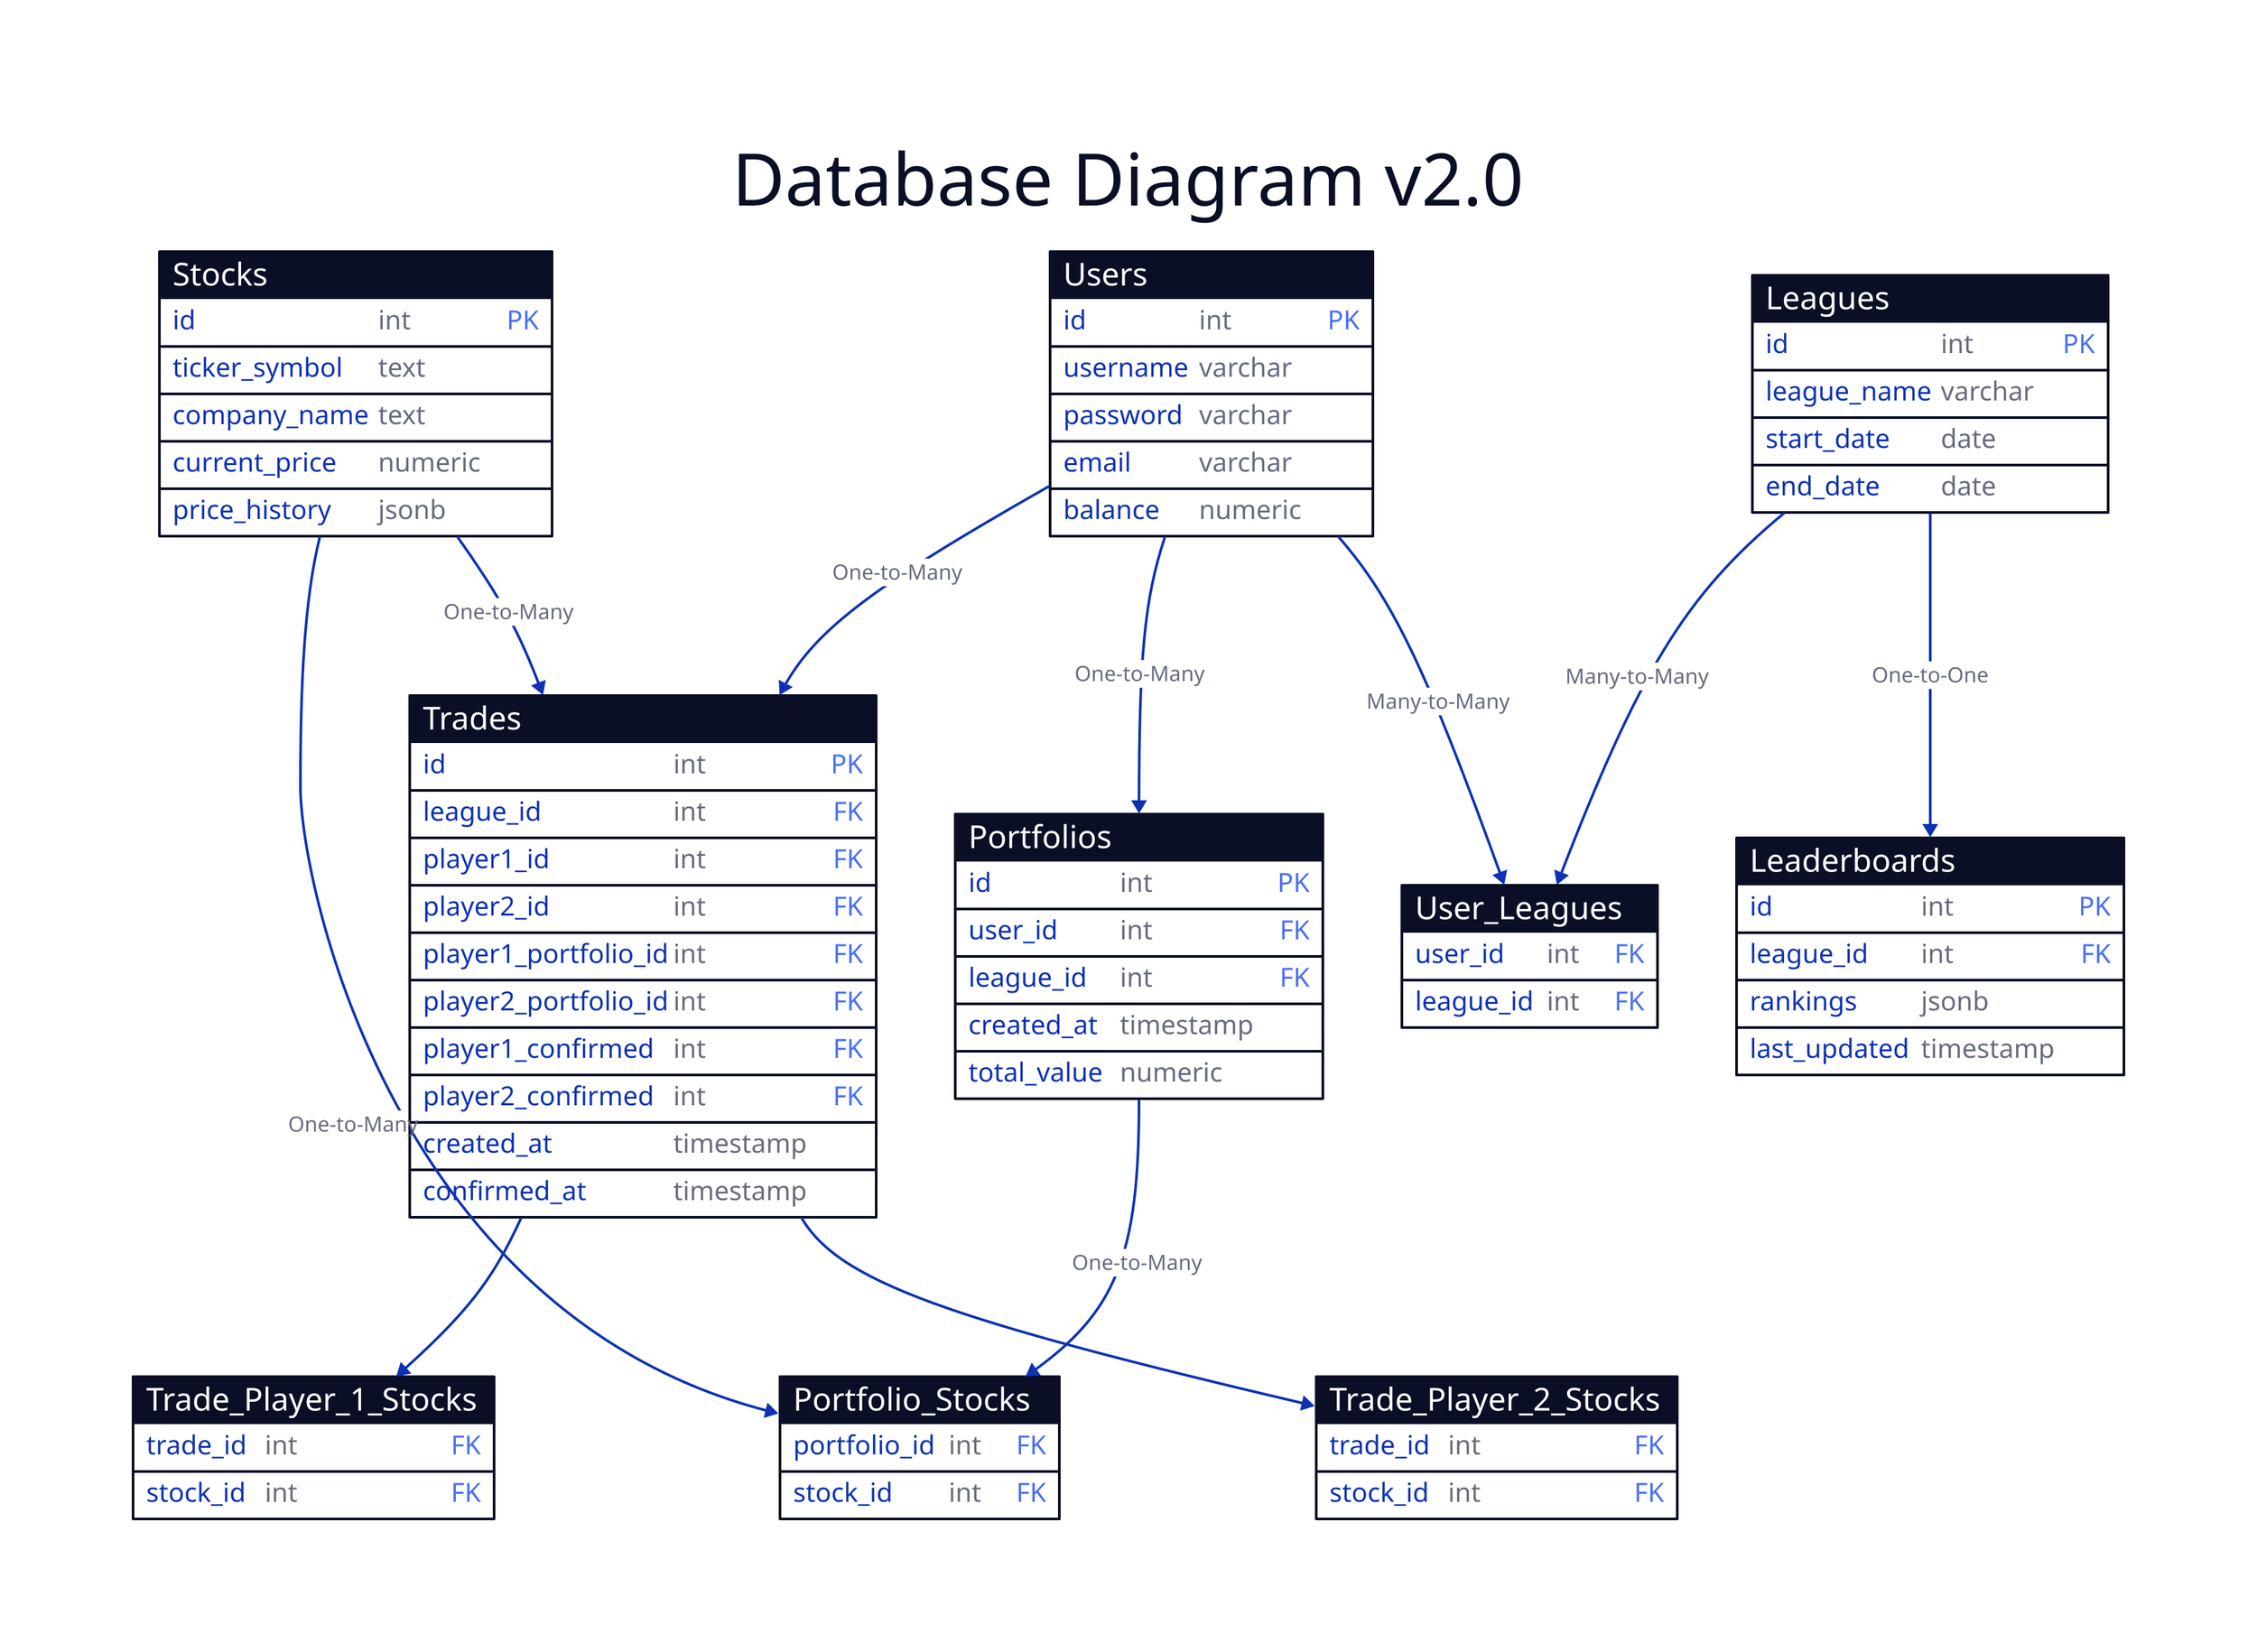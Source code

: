 # Database Diagram v2.0

title: "Database Diagram v2.0" {
  shape: text
  near: top-center
  style: {
    font-size: 55
  }
}

# ####################
# #    Entities     ##
# ####################

# Organize Entities
Stocks
Users
Leagues
Trades
Portfolios
User_Leagues
Leaderboards
Trade_Player_1_Stocks
Trade_Player_2_Stocks

Users: {
  shape: sql_table

  id: int {constraint: primary_key}
  username: varchar
  password: varchar
  email: varchar
  balance: numeric
}

Stocks: {
  shape: sql_table

  id: int {constraint: primary_key}
  ticker_symbol: text
  company_name: text
  current_price: numeric
  price_history: jsonb
}

Portfolios: {
  shape: sql_table

  id: int {constraint: primary_key}
  user_id: int {constraint: foreign_key}
  league_id: int {constraint: foreign_key}
  created_at: timestamp
  total_value: numeric
}

Portfolio_Stocks: {
  shape: sql_table

  portfolio_id: int {constraint: foreign_key}
  stock_id: int {constraint: foreign_key}
}

Trades: {
  shape: sql_table

  id: int {constraint: primary_key}
  league_id: int {constraint: foreign_key}
  player1_id: int {constraint: foreign_key}
  player2_id: int {constraint: foreign_key}
  player1_portfolio_id: int {constraint: foreign_key}
  player2_portfolio_id: int {constraint: foreign_key}
  player1_confirmed: int {constraint: foreign_key}
  player2_confirmed: int {constraint: foreign_key}
  created_at: timestamp
  confirmed_at: timestamp
}

Trade_Player_1_Stocks: {
  shape: sql_table

  trade_id: int {constraint: foreign_key}
  stock_id: int {constraint: foreign_key}
}

Trade_Player_2_Stocks: {
  shape: sql_table

  trade_id: int {constraint: foreign_key}
  stock_id: int {constraint: foreign_key}
}

Leagues: {
  shape: sql_table

  id: int {constraint: primary_key}
  league_name: varchar
  start_date: date
  end_date: date
}

User_Leagues: {
  shape: sql_table

  user_id: int {constraint: foreign_key}
  league_id: int {constraint: foreign_key}
}

Leaderboards: {
  shape: sql_table

  id: int {constraint: primary_key}
  league_id: int {constraint: foreign_key}
  rankings: jsonb
  last_updated: timestamp
}

# ####################
# #  Entities  END  ##
# ####################

# Define relationships between tables
Stocks -> Portfolio_Stocks: "One-to-Many"
Stocks -> Trades: "One-to-Many"
Users -> Trades: "One-to-Many"
Trades -> Trade_Player_1_Stocks: ""
Trades -> Trade_Player_2_Stocks: ""
Users -> Portfolios: "One-to-Many"
Users -> User_Leagues: "Many-to-Many"
Leagues -> User_Leagues: "Many-to-Many"
Leagues -> Leaderboards: "One-to-One"
Portfolios -> Portfolio_Stocks: "One-to-Many"